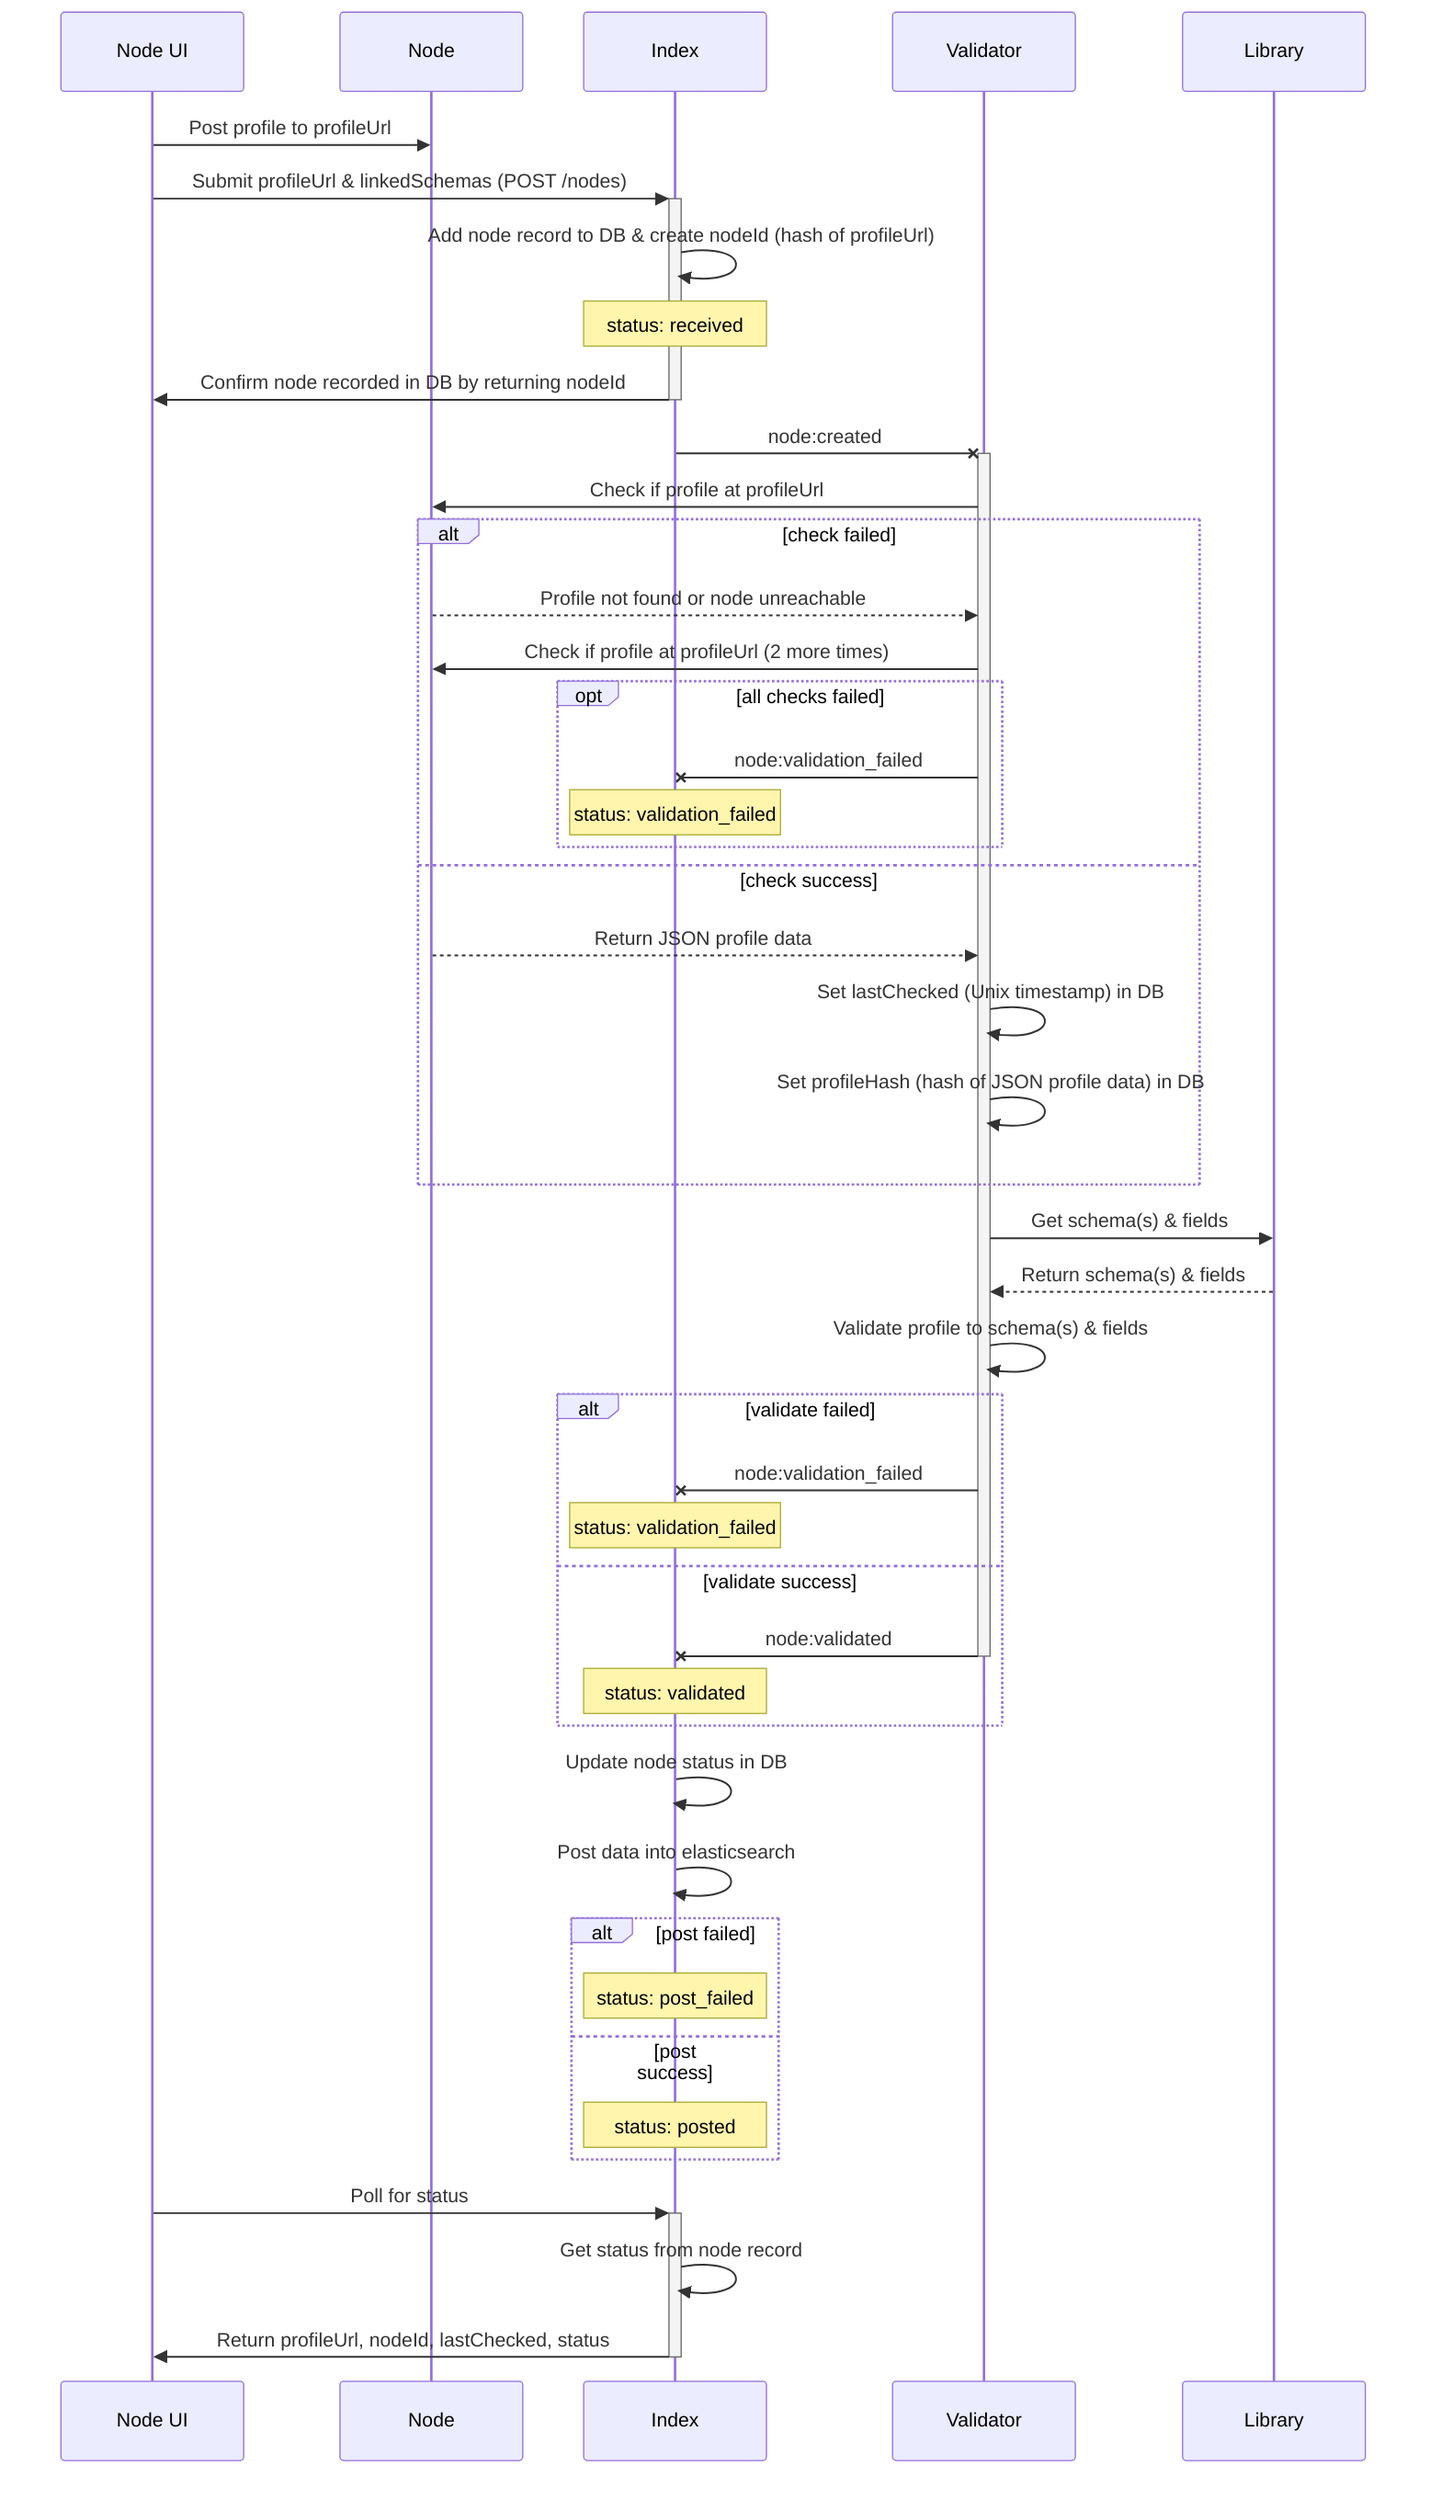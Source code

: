 sequenceDiagram
    participant Node UI
    participant Node
    participant Index
    participant Validator
    participant Library

    Node UI->>Node: Post profile to profileUrl
    Node UI->>+Index: Submit profileUrl & linkedSchemas (POST /nodes)
    Index->>Index: Add node record to DB & create nodeId (hash of profileUrl)
    Note over Index: status: received
    Index->>-Node UI: Confirm node recorded in DB by returning nodeId
    Index-x+Validator: node:created
    Validator->>Node: Check if profile at profileUrl
    alt check failed
    Node-->>Validator: Profile not found or node unreachable
    Validator->>Node: Check if profile at profileUrl (2 more times)
    opt all checks failed
    Validator-xIndex: node:validation_failed
    Note over Index: status: validation_failed
    end
    else check success
    Node-->>Validator: Return JSON profile data
    Validator->>Validator: Set lastChecked (Unix timestamp) in DB
    Validator->>Validator: Set profileHash (hash of JSON profile data) in DB
    end
    Validator->>Library: Get schema(s) & fields
    Library-->>Validator: Return schema(s) & fields
    Validator->>Validator: Validate profile to schema(s) & fields
    alt validate failed
    Validator-xIndex: node:validation_failed
    Note over Index: status: validation_failed
    else validate success
    Validator-x-Index: node:validated
    Note over Index: status: validated
    end
    Index->>Index: Update node status in DB
    Index->>Index: Post data into elasticsearch
    alt post failed
    Note over Index: status: post_failed
    else post success
    Note over Index: status: posted
    end
    Node UI->>+Index: Poll for status
    Index->>Index: Get status from node record
    Index->>-Node UI: Return profileUrl, nodeId, lastChecked, status